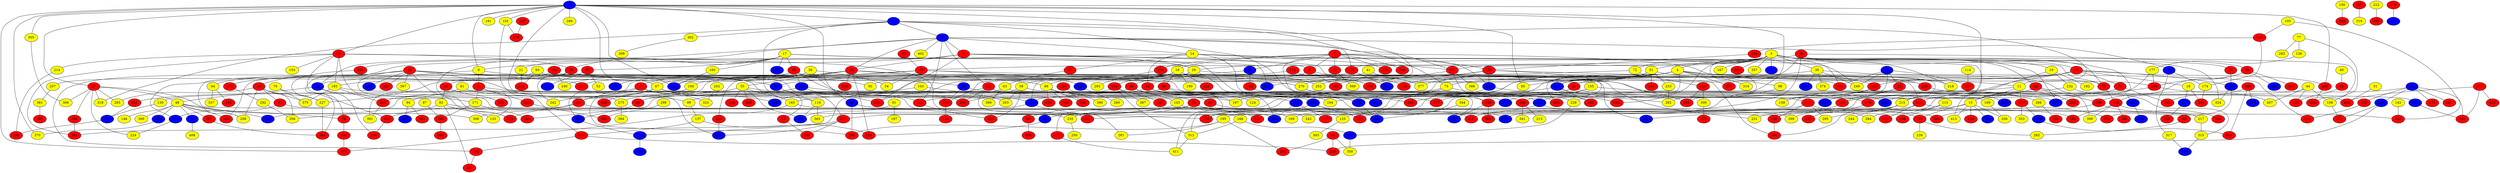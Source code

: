 graph {
0 [style = filled fillcolor = blue];
1 [style = filled fillcolor = blue];
2 [style = filled fillcolor = blue];
3 [style = filled fillcolor = yellow];
4 [style = filled fillcolor = yellow];
5 [style = filled fillcolor = red];
6 [style = filled fillcolor = blue];
7 [style = filled fillcolor = red];
8 [style = filled fillcolor = red];
9 [style = filled fillcolor = yellow];
10 [style = filled fillcolor = red];
11 [style = filled fillcolor = yellow];
12 [style = filled fillcolor = blue];
13 [style = filled fillcolor = red];
14 [style = filled fillcolor = yellow];
15 [style = filled fillcolor = yellow];
16 [style = filled fillcolor = yellow];
17 [style = filled fillcolor = yellow];
18 [style = filled fillcolor = yellow];
19 [style = filled fillcolor = yellow];
20 [style = filled fillcolor = red];
21 [style = filled fillcolor = yellow];
22 [style = filled fillcolor = blue];
23 [style = filled fillcolor = red];
24 [style = filled fillcolor = red];
25 [style = filled fillcolor = red];
26 [style = filled fillcolor = red];
27 [style = filled fillcolor = red];
28 [style = filled fillcolor = red];
29 [style = filled fillcolor = yellow];
30 [style = filled fillcolor = yellow];
31 [style = filled fillcolor = yellow];
32 [style = filled fillcolor = red];
33 [style = filled fillcolor = red];
34 [style = filled fillcolor = yellow];
35 [style = filled fillcolor = blue];
36 [style = filled fillcolor = yellow];
37 [style = filled fillcolor = red];
38 [style = filled fillcolor = red];
39 [style = filled fillcolor = blue];
40 [style = filled fillcolor = yellow];
41 [style = filled fillcolor = yellow];
42 [style = filled fillcolor = red];
43 [style = filled fillcolor = red];
44 [style = filled fillcolor = yellow];
45 [style = filled fillcolor = red];
46 [style = filled fillcolor = red];
47 [style = filled fillcolor = red];
48 [style = filled fillcolor = yellow];
49 [style = filled fillcolor = red];
50 [style = filled fillcolor = yellow];
51 [style = filled fillcolor = yellow];
52 [style = filled fillcolor = yellow];
53 [style = filled fillcolor = red];
54 [style = filled fillcolor = blue];
55 [style = filled fillcolor = yellow];
56 [style = filled fillcolor = blue];
57 [style = filled fillcolor = red];
58 [style = filled fillcolor = yellow];
59 [style = filled fillcolor = blue];
60 [style = filled fillcolor = red];
61 [style = filled fillcolor = blue];
62 [style = filled fillcolor = red];
63 [style = filled fillcolor = yellow];
64 [style = filled fillcolor = yellow];
65 [style = filled fillcolor = red];
66 [style = filled fillcolor = red];
67 [style = filled fillcolor = yellow];
68 [style = filled fillcolor = red];
69 [style = filled fillcolor = red];
70 [style = filled fillcolor = yellow];
71 [style = filled fillcolor = red];
72 [style = filled fillcolor = yellow];
73 [style = filled fillcolor = red];
74 [style = filled fillcolor = blue];
75 [style = filled fillcolor = yellow];
76 [style = filled fillcolor = red];
77 [style = filled fillcolor = yellow];
78 [style = filled fillcolor = blue];
79 [style = filled fillcolor = red];
80 [style = filled fillcolor = red];
81 [style = filled fillcolor = yellow];
82 [style = filled fillcolor = blue];
83 [style = filled fillcolor = red];
84 [style = filled fillcolor = blue];
85 [style = filled fillcolor = yellow];
86 [style = filled fillcolor = red];
87 [style = filled fillcolor = yellow];
88 [style = filled fillcolor = yellow];
89 [style = filled fillcolor = red];
90 [style = filled fillcolor = red];
91 [style = filled fillcolor = yellow];
92 [style = filled fillcolor = yellow];
93 [style = filled fillcolor = yellow];
94 [style = filled fillcolor = yellow];
95 [style = filled fillcolor = red];
96 [style = filled fillcolor = red];
97 [style = filled fillcolor = red];
98 [style = filled fillcolor = yellow];
99 [style = filled fillcolor = yellow];
100 [style = filled fillcolor = yellow];
101 [style = filled fillcolor = red];
102 [style = filled fillcolor = yellow];
103 [style = filled fillcolor = yellow];
104 [style = filled fillcolor = red];
105 [style = filled fillcolor = yellow];
106 [style = filled fillcolor = blue];
107 [style = filled fillcolor = blue];
108 [style = filled fillcolor = yellow];
109 [style = filled fillcolor = red];
110 [style = filled fillcolor = red];
111 [style = filled fillcolor = red];
112 [style = filled fillcolor = red];
113 [style = filled fillcolor = red];
114 [style = filled fillcolor = yellow];
115 [style = filled fillcolor = yellow];
116 [style = filled fillcolor = blue];
117 [style = filled fillcolor = red];
118 [style = filled fillcolor = red];
119 [style = filled fillcolor = yellow];
120 [style = filled fillcolor = blue];
121 [style = filled fillcolor = blue];
122 [style = filled fillcolor = red];
123 [style = filled fillcolor = red];
124 [style = filled fillcolor = yellow];
125 [style = filled fillcolor = yellow];
126 [style = filled fillcolor = red];
127 [style = filled fillcolor = red];
128 [style = filled fillcolor = red];
129 [style = filled fillcolor = red];
130 [style = filled fillcolor = yellow];
131 [style = filled fillcolor = red];
132 [style = filled fillcolor = red];
133 [style = filled fillcolor = yellow];
134 [style = filled fillcolor = red];
135 [style = filled fillcolor = red];
136 [style = filled fillcolor = yellow];
137 [style = filled fillcolor = yellow];
138 [style = filled fillcolor = blue];
139 [style = filled fillcolor = red];
140 [style = filled fillcolor = blue];
141 [style = filled fillcolor = blue];
142 [style = filled fillcolor = yellow];
143 [style = filled fillcolor = red];
144 [style = filled fillcolor = red];
145 [style = filled fillcolor = yellow];
146 [style = filled fillcolor = yellow];
147 [style = filled fillcolor = red];
148 [style = filled fillcolor = red];
149 [style = filled fillcolor = red];
150 [style = filled fillcolor = yellow];
151 [style = filled fillcolor = blue];
152 [style = filled fillcolor = red];
153 [style = filled fillcolor = yellow];
154 [style = filled fillcolor = red];
155 [style = filled fillcolor = yellow];
156 [style = filled fillcolor = red];
157 [style = filled fillcolor = red];
158 [style = filled fillcolor = yellow];
159 [style = filled fillcolor = red];
160 [style = filled fillcolor = red];
161 [style = filled fillcolor = red];
162 [style = filled fillcolor = blue];
163 [style = filled fillcolor = red];
164 [style = filled fillcolor = yellow];
165 [style = filled fillcolor = yellow];
166 [style = filled fillcolor = yellow];
167 [style = filled fillcolor = yellow];
168 [style = filled fillcolor = red];
169 [style = filled fillcolor = yellow];
170 [style = filled fillcolor = red];
171 [style = filled fillcolor = yellow];
172 [style = filled fillcolor = red];
173 [style = filled fillcolor = red];
174 [style = filled fillcolor = yellow];
175 [style = filled fillcolor = blue];
176 [style = filled fillcolor = red];
177 [style = filled fillcolor = yellow];
178 [style = filled fillcolor = red];
179 [style = filled fillcolor = red];
180 [style = filled fillcolor = blue];
181 [style = filled fillcolor = red];
182 [style = filled fillcolor = yellow];
183 [style = filled fillcolor = yellow];
184 [style = filled fillcolor = red];
185 [style = filled fillcolor = blue];
186 [style = filled fillcolor = red];
187 [style = filled fillcolor = yellow];
188 [style = filled fillcolor = red];
189 [style = filled fillcolor = yellow];
190 [style = filled fillcolor = yellow];
191 [style = filled fillcolor = yellow];
192 [style = filled fillcolor = red];
193 [style = filled fillcolor = yellow];
194 [style = filled fillcolor = red];
195 [style = filled fillcolor = yellow];
196 [style = filled fillcolor = red];
197 [style = filled fillcolor = yellow];
198 [style = filled fillcolor = red];
199 [style = filled fillcolor = red];
200 [style = filled fillcolor = red];
201 [style = filled fillcolor = red];
202 [style = filled fillcolor = yellow];
203 [style = filled fillcolor = blue];
204 [style = filled fillcolor = blue];
205 [style = filled fillcolor = red];
206 [style = filled fillcolor = red];
207 [style = filled fillcolor = red];
208 [style = filled fillcolor = yellow];
209 [style = filled fillcolor = red];
210 [style = filled fillcolor = blue];
211 [style = filled fillcolor = blue];
212 [style = filled fillcolor = yellow];
213 [style = filled fillcolor = yellow];
214 [style = filled fillcolor = yellow];
215 [style = filled fillcolor = yellow];
216 [style = filled fillcolor = blue];
217 [style = filled fillcolor = yellow];
218 [style = filled fillcolor = yellow];
219 [style = filled fillcolor = red];
220 [style = filled fillcolor = red];
221 [style = filled fillcolor = red];
222 [style = filled fillcolor = red];
223 [style = filled fillcolor = red];
224 [style = filled fillcolor = yellow];
225 [style = filled fillcolor = red];
226 [style = filled fillcolor = yellow];
227 [style = filled fillcolor = yellow];
228 [style = filled fillcolor = yellow];
229 [style = filled fillcolor = red];
230 [style = filled fillcolor = blue];
231 [style = filled fillcolor = yellow];
232 [style = filled fillcolor = yellow];
233 [style = filled fillcolor = yellow];
234 [style = filled fillcolor = red];
235 [style = filled fillcolor = yellow];
236 [style = filled fillcolor = red];
237 [style = filled fillcolor = red];
238 [style = filled fillcolor = red];
239 [style = filled fillcolor = blue];
240 [style = filled fillcolor = yellow];
241 [style = filled fillcolor = red];
242 [style = filled fillcolor = yellow];
243 [style = filled fillcolor = yellow];
244 [style = filled fillcolor = yellow];
245 [style = filled fillcolor = blue];
246 [style = filled fillcolor = red];
247 [style = filled fillcolor = red];
248 [style = filled fillcolor = red];
249 [style = filled fillcolor = yellow];
250 [style = filled fillcolor = yellow];
251 [style = filled fillcolor = red];
252 [style = filled fillcolor = yellow];
253 [style = filled fillcolor = red];
254 [style = filled fillcolor = red];
255 [style = filled fillcolor = blue];
256 [style = filled fillcolor = yellow];
257 [style = filled fillcolor = yellow];
258 [style = filled fillcolor = blue];
259 [style = filled fillcolor = red];
260 [style = filled fillcolor = yellow];
261 [style = filled fillcolor = red];
262 [style = filled fillcolor = yellow];
263 [style = filled fillcolor = yellow];
264 [style = filled fillcolor = red];
265 [style = filled fillcolor = yellow];
266 [style = filled fillcolor = yellow];
267 [style = filled fillcolor = blue];
268 [style = filled fillcolor = blue];
269 [style = filled fillcolor = red];
270 [style = filled fillcolor = yellow];
271 [style = filled fillcolor = red];
272 [style = filled fillcolor = red];
273 [style = filled fillcolor = red];
274 [style = filled fillcolor = blue];
275 [style = filled fillcolor = yellow];
276 [style = filled fillcolor = red];
277 [style = filled fillcolor = red];
278 [style = filled fillcolor = red];
279 [style = filled fillcolor = blue];
280 [style = filled fillcolor = blue];
281 [style = filled fillcolor = yellow];
282 [style = filled fillcolor = yellow];
283 [style = filled fillcolor = yellow];
284 [style = filled fillcolor = yellow];
285 [style = filled fillcolor = red];
286 [style = filled fillcolor = red];
287 [style = filled fillcolor = blue];
288 [style = filled fillcolor = red];
289 [style = filled fillcolor = yellow];
290 [style = filled fillcolor = red];
291 [style = filled fillcolor = blue];
292 [style = filled fillcolor = yellow];
293 [style = filled fillcolor = yellow];
294 [style = filled fillcolor = red];
295 [style = filled fillcolor = yellow];
296 [style = filled fillcolor = red];
297 [style = filled fillcolor = red];
298 [style = filled fillcolor = yellow];
299 [style = filled fillcolor = blue];
300 [style = filled fillcolor = yellow];
301 [style = filled fillcolor = red];
302 [style = filled fillcolor = yellow];
303 [style = filled fillcolor = yellow];
304 [style = filled fillcolor = red];
305 [style = filled fillcolor = yellow];
306 [style = filled fillcolor = yellow];
307 [style = filled fillcolor = red];
308 [style = filled fillcolor = yellow];
309 [style = filled fillcolor = yellow];
310 [style = filled fillcolor = red];
311 [style = filled fillcolor = blue];
312 [style = filled fillcolor = yellow];
313 [style = filled fillcolor = red];
314 [style = filled fillcolor = yellow];
315 [style = filled fillcolor = yellow];
316 [style = filled fillcolor = red];
317 [style = filled fillcolor = yellow];
318 [style = filled fillcolor = yellow];
319 [style = filled fillcolor = yellow];
320 [style = filled fillcolor = red];
321 [style = filled fillcolor = red];
322 [style = filled fillcolor = red];
323 [style = filled fillcolor = yellow];
324 [style = filled fillcolor = yellow];
325 [style = filled fillcolor = blue];
326 [style = filled fillcolor = red];
327 [style = filled fillcolor = red];
328 [style = filled fillcolor = blue];
329 [style = filled fillcolor = red];
330 [style = filled fillcolor = red];
331 [style = filled fillcolor = red];
332 [style = filled fillcolor = blue];
333 [style = filled fillcolor = red];
334 [style = filled fillcolor = red];
335 [style = filled fillcolor = red];
336 [style = filled fillcolor = red];
337 [style = filled fillcolor = yellow];
338 [style = filled fillcolor = red];
339 [style = filled fillcolor = red];
340 [style = filled fillcolor = red];
341 [style = filled fillcolor = yellow];
342 [style = filled fillcolor = red];
343 [style = filled fillcolor = blue];
344 [style = filled fillcolor = yellow];
345 [style = filled fillcolor = red];
346 [style = filled fillcolor = red];
347 [style = filled fillcolor = blue];
348 [style = filled fillcolor = red];
349 [style = filled fillcolor = red];
350 [style = filled fillcolor = blue];
351 [style = filled fillcolor = red];
352 [style = filled fillcolor = blue];
353 [style = filled fillcolor = yellow];
354 [style = filled fillcolor = red];
355 [style = filled fillcolor = red];
356 [style = filled fillcolor = yellow];
357 [style = filled fillcolor = yellow];
358 [style = filled fillcolor = yellow];
359 [style = filled fillcolor = blue];
360 [style = filled fillcolor = blue];
361 [style = filled fillcolor = yellow];
362 [style = filled fillcolor = red];
363 [style = filled fillcolor = red];
364 [style = filled fillcolor = red];
365 [style = filled fillcolor = yellow];
366 [style = filled fillcolor = red];
367 [style = filled fillcolor = red];
368 [style = filled fillcolor = blue];
369 [style = filled fillcolor = yellow];
370 [style = filled fillcolor = yellow];
371 [style = filled fillcolor = red];
372 [style = filled fillcolor = red];
373 [style = filled fillcolor = red];
374 [style = filled fillcolor = yellow];
375 [style = filled fillcolor = yellow];
376 [style = filled fillcolor = blue];
377 [style = filled fillcolor = yellow];
378 [style = filled fillcolor = blue];
379 [style = filled fillcolor = blue];
380 [style = filled fillcolor = yellow];
381 [style = filled fillcolor = red];
382 [style = filled fillcolor = blue];
383 [style = filled fillcolor = blue];
384 [style = filled fillcolor = red];
385 [style = filled fillcolor = red];
386 [style = filled fillcolor = yellow];
387 [style = filled fillcolor = yellow];
388 [style = filled fillcolor = red];
389 [style = filled fillcolor = red];
390 [style = filled fillcolor = yellow];
391 [style = filled fillcolor = yellow];
392 [style = filled fillcolor = blue];
393 [style = filled fillcolor = red];
394 [style = filled fillcolor = yellow];
395 [style = filled fillcolor = red];
396 [style = filled fillcolor = yellow];
397 [style = filled fillcolor = yellow];
398 [style = filled fillcolor = yellow];
399 [style = filled fillcolor = yellow];
400 [style = filled fillcolor = red];
401 [style = filled fillcolor = blue];
402 [style = filled fillcolor = yellow];
403 [style = filled fillcolor = red];
404 [style = filled fillcolor = red];
405 [style = filled fillcolor = red];
406 [style = filled fillcolor = red];
407 [style = filled fillcolor = yellow];
408 [style = filled fillcolor = yellow];
409 [style = filled fillcolor = blue];
410 [style = filled fillcolor = red];
411 [style = filled fillcolor = yellow];
412 [style = filled fillcolor = red];
413 [style = filled fillcolor = yellow];
0 -- 27;
0 -- 25;
0 -- 9;
0 -- 1;
0 -- 67;
0 -- 69;
0 -- 84;
0 -- 85;
0 -- 102;
0 -- 149;
0 -- 191;
0 -- 211;
0 -- 275;
0 -- 282;
0 -- 285;
0 -- 289;
0 -- 305;
0 -- 370;
0 -- 373;
1 -- 2;
1 -- 11;
1 -- 119;
1 -- 228;
1 -- 270;
1 -- 302;
1 -- 318;
2 -- 5;
2 -- 13;
2 -- 14;
2 -- 22;
2 -- 75;
2 -- 78;
2 -- 83;
2 -- 118;
2 -- 128;
2 -- 178;
2 -- 402;
3 -- 4;
3 -- 6;
3 -- 10;
3 -- 15;
3 -- 19;
3 -- 26;
3 -- 29;
3 -- 30;
3 -- 42;
3 -- 51;
3 -- 65;
3 -- 69;
3 -- 72;
3 -- 73;
3 -- 163;
3 -- 167;
3 -- 181;
3 -- 261;
3 -- 316;
3 -- 324;
3 -- 357;
3 -- 404;
4 -- 11;
4 -- 59;
4 -- 98;
4 -- 129;
4 -- 169;
4 -- 186;
4 -- 218;
4 -- 225;
4 -- 243;
4 -- 252;
4 -- 258;
4 -- 271;
4 -- 314;
4 -- 405;
5 -- 8;
5 -- 9;
5 -- 13;
5 -- 29;
5 -- 234;
5 -- 294;
5 -- 310;
5 -- 413;
7 -- 8;
7 -- 16;
7 -- 24;
7 -- 39;
7 -- 131;
7 -- 156;
7 -- 175;
7 -- 176;
7 -- 230;
7 -- 336;
7 -- 340;
8 -- 73;
8 -- 269;
8 -- 310;
9 -- 22;
9 -- 32;
9 -- 383;
10 -- 18;
10 -- 45;
10 -- 71;
10 -- 75;
10 -- 131;
10 -- 185;
10 -- 285;
10 -- 342;
11 -- 15;
11 -- 247;
11 -- 273;
12 -- 23;
12 -- 158;
12 -- 237;
12 -- 249;
12 -- 404;
13 -- 55;
13 -- 88;
13 -- 90;
13 -- 159;
13 -- 229;
13 -- 240;
13 -- 339;
13 -- 352;
14 -- 37;
14 -- 43;
14 -- 69;
14 -- 73;
14 -- 79;
14 -- 249;
14 -- 277;
15 -- 54;
15 -- 126;
15 -- 219;
15 -- 256;
15 -- 398;
15 -- 413;
16 -- 50;
16 -- 58;
16 -- 80;
16 -- 101;
16 -- 134;
16 -- 181;
16 -- 190;
16 -- 252;
16 -- 280;
16 -- 321;
16 -- 322;
17 -- 21;
17 -- 28;
17 -- 29;
17 -- 46;
17 -- 57;
17 -- 162;
17 -- 165;
17 -- 239;
17 -- 348;
18 -- 61;
18 -- 200;
19 -- 179;
19 -- 182;
19 -- 232;
20 -- 33;
20 -- 35;
20 -- 38;
20 -- 59;
20 -- 110;
20 -- 128;
20 -- 208;
20 -- 299;
20 -- 321;
20 -- 350;
20 -- 351;
20 -- 397;
21 -- 238;
22 -- 48;
22 -- 76;
22 -- 286;
23 -- 111;
23 -- 138;
24 -- 369;
25 -- 28;
25 -- 143;
25 -- 153;
25 -- 171;
25 -- 193;
25 -- 214;
25 -- 235;
25 -- 241;
26 -- 185;
27 -- 48;
27 -- 188;
27 -- 224;
27 -- 265;
27 -- 306;
27 -- 308;
27 -- 318;
28 -- 64;
28 -- 193;
28 -- 231;
28 -- 242;
28 -- 404;
29 -- 49;
29 -- 67;
29 -- 129;
29 -- 175;
30 -- 85;
30 -- 249;
30 -- 268;
30 -- 374;
30 -- 399;
31 -- 400;
32 -- 106;
32 -- 133;
32 -- 171;
32 -- 349;
33 -- 301;
35 -- 104;
35 -- 124;
36 -- 47;
36 -- 118;
36 -- 34;
36 -- 227;
37 -- 63;
38 -- 97;
38 -- 208;
38 -- 227;
38 -- 265;
38 -- 356;
38 -- 375;
39 -- 88;
39 -- 196;
40 -- 62;
41 -- 43;
41 -- 377;
42 -- 101;
42 -- 109;
42 -- 111;
42 -- 228;
42 -- 253;
43 -- 187;
43 -- 203;
43 -- 328;
43 -- 376;
43 -- 411;
44 -- 108;
44 -- 122;
44 -- 187;
44 -- 407;
45 -- 56;
45 -- 124;
45 -- 189;
46 -- 50;
46 -- 152;
46 -- 180;
46 -- 192;
46 -- 258;
46 -- 379;
47 -- 95;
47 -- 187;
47 -- 323;
47 -- 366;
48 -- 74;
48 -- 79;
48 -- 120;
48 -- 146;
48 -- 152;
48 -- 204;
48 -- 208;
48 -- 307;
48 -- 342;
48 -- 390;
49 -- 60;
49 -- 96;
49 -- 145;
51 -- 107;
51 -- 125;
51 -- 164;
51 -- 209;
51 -- 211;
51 -- 215;
51 -- 233;
51 -- 254;
51 -- 377;
53 -- 65;
55 -- 183;
55 -- 199;
55 -- 251;
55 -- 392;
55 -- 401;
55 -- 406;
56 -- 159;
57 -- 116;
57 -- 52;
58 -- 123;
58 -- 248;
58 -- 263;
58 -- 296;
59 -- 119;
60 -- 125;
61 -- 220;
62 -- 122;
63 -- 99;
63 -- 287;
63 -- 396;
64 -- 194;
64 -- 337;
65 -- 100;
65 -- 121;
65 -- 34;
65 -- 210;
65 -- 304;
66 -- 89;
66 -- 107;
66 -- 178;
66 -- 255;
66 -- 382;
67 -- 94;
67 -- 95;
67 -- 117;
67 -- 140;
67 -- 204;
67 -- 296;
68 -- 205;
68 -- 236;
68 -- 358;
69 -- 248;
69 -- 269;
69 -- 386;
70 -- 227;
70 -- 375;
71 -- 141;
71 -- 258;
71 -- 345;
71 -- 348;
72 -- 104;
72 -- 113;
73 -- 135;
74 -- 408;
75 -- 130;
75 -- 163;
75 -- 175;
76 -- 86;
76 -- 169;
76 -- 172;
76 -- 217;
76 -- 243;
77 -- 108;
77 -- 136;
77 -- 283;
78 -- 174;
78 -- 317;
79 -- 333;
80 -- 151;
80 -- 179;
80 -- 246;
81 -- 99;
81 -- 391;
82 -- 109;
82 -- 132;
82 -- 173;
82 -- 216;
82 -- 367;
82 -- 395;
83 -- 96;
83 -- 267;
83 -- 279;
83 -- 281;
83 -- 296;
84 -- 290;
84 -- 384;
86 -- 330;
87 -- 198;
88 -- 139;
88 -- 164;
88 -- 186;
88 -- 346;
88 -- 364;
89 -- 135;
89 -- 206;
89 -- 334;
89 -- 409;
90 -- 92;
90 -- 338;
91 -- 197;
91 -- 401;
92 -- 133;
92 -- 201;
92 -- 217;
92 -- 356;
93 -- 221;
93 -- 238;
93 -- 257;
93 -- 270;
94 -- 245;
94 -- 363;
95 -- 128;
95 -- 143;
95 -- 255;
96 -- 280;
97 -- 166;
97 -- 210;
98 -- 313;
99 -- 137;
100 -- 242;
101 -- 110;
101 -- 222;
101 -- 371;
102 -- 170;
102 -- 278;
103 -- 140;
103 -- 263;
104 -- 144;
105 -- 148;
105 -- 335;
106 -- 110;
106 -- 184;
106 -- 247;
107 -- 118;
107 -- 266;
107 -- 403;
108 -- 223;
109 -- 264;
109 -- 384;
111 -- 343;
112 -- 206;
112 -- 290;
113 -- 181;
113 -- 300;
114 -- 237;
115 -- 168;
115 -- 284;
117 -- 149;
117 -- 195;
117 -- 284;
117 -- 295;
118 -- 123;
119 -- 365;
119 -- 401;
120 -- 370;
121 -- 260;
125 -- 303;
127 -- 278;
130 -- 325;
131 -- 158;
131 -- 277;
132 -- 225;
134 -- 147;
134 -- 275;
134 -- 312;
134 -- 387;
135 -- 184;
135 -- 335;
135 -- 388;
135 -- 399;
136 -- 177;
137 -- 159;
137 -- 170;
141 -- 378;
142 -- 335;
143 -- 286;
145 -- 313;
145 -- 365;
148 -- 154;
148 -- 174;
149 -- 304;
150 -- 329;
151 -- 157;
151 -- 376;
154 -- 156;
154 -- 218;
155 -- 279;
155 -- 312;
155 -- 382;
156 -- 203;
156 -- 209;
156 -- 230;
156 -- 239;
156 -- 294;
160 -- 262;
161 -- 240;
161 -- 272;
161 -- 343;
165 -- 211;
166 -- 291;
166 -- 312;
170 -- 192;
170 -- 236;
171 -- 198;
171 -- 246;
172 -- 411;
174 -- 200;
175 -- 383;
176 -- 293;
177 -- 206;
177 -- 295;
178 -- 183;
178 -- 347;
179 -- 327;
180 -- 310;
180 -- 355;
180 -- 400;
183 -- 373;
183 -- 398;
185 -- 324;
185 -- 371;
186 -- 213;
186 -- 341;
188 -- 241;
189 -- 256;
192 -- 201;
193 -- 366;
193 -- 375;
193 -- 376;
195 -- 205;
195 -- 281;
195 -- 290;
196 -- 405;
198 -- 362;
202 -- 323;
203 -- 219;
203 -- 235;
206 -- 215;
206 -- 407;
207 -- 319;
209 -- 360;
210 -- 224;
212 -- 259;
214 -- 393;
215 -- 221;
215 -- 231;
215 -- 244;
215 -- 304;
216 -- 223;
216 -- 236;
217 -- 315;
219 -- 226;
219 -- 262;
221 -- 241;
221 -- 301;
221 -- 350;
227 -- 354;
228 -- 291;
229 -- 350;
230 -- 267;
230 -- 282;
232 -- 315;
232 -- 352;
233 -- 282;
234 -- 354;
235 -- 250;
248 -- 287;
248 -- 385;
251 -- 325;
257 -- 361;
258 -- 308;
258 -- 331;
266 -- 326;
270 -- 403;
272 -- 292;
273 -- 274;
273 -- 353;
274 -- 410;
275 -- 394;
276 -- 311;
280 -- 328;
285 -- 316;
288 -- 345;
288 -- 359;
288 -- 410;
291 -- 358;
292 -- 356;
297 -- 395;
297 -- 400;
297 -- 412;
298 -- 381;
300 -- 372;
302 -- 309;
305 -- 306;
307 -- 354;
312 -- 411;
315 -- 368;
317 -- 368;
320 -- 346;
320 -- 380;
325 -- 393;
328 -- 332;
333 -- 373;
344 -- 383;
349 -- 381;
361 -- 389;
366 -- 391;
392 -- 395;
}
